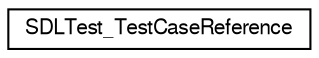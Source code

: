 digraph "Graphical Class Hierarchy"
{
  edge [fontname="FreeSans",fontsize="10",labelfontname="FreeSans",labelfontsize="10"];
  node [fontname="FreeSans",fontsize="10",shape=record];
  rankdir="LR";
  Node1 [label="SDLTest_TestCaseReference",height=0.2,width=0.4,color="black", fillcolor="white", style="filled",URL="$d2/dd7/struct_s_d_l_test___test_case_reference.html"];
}
